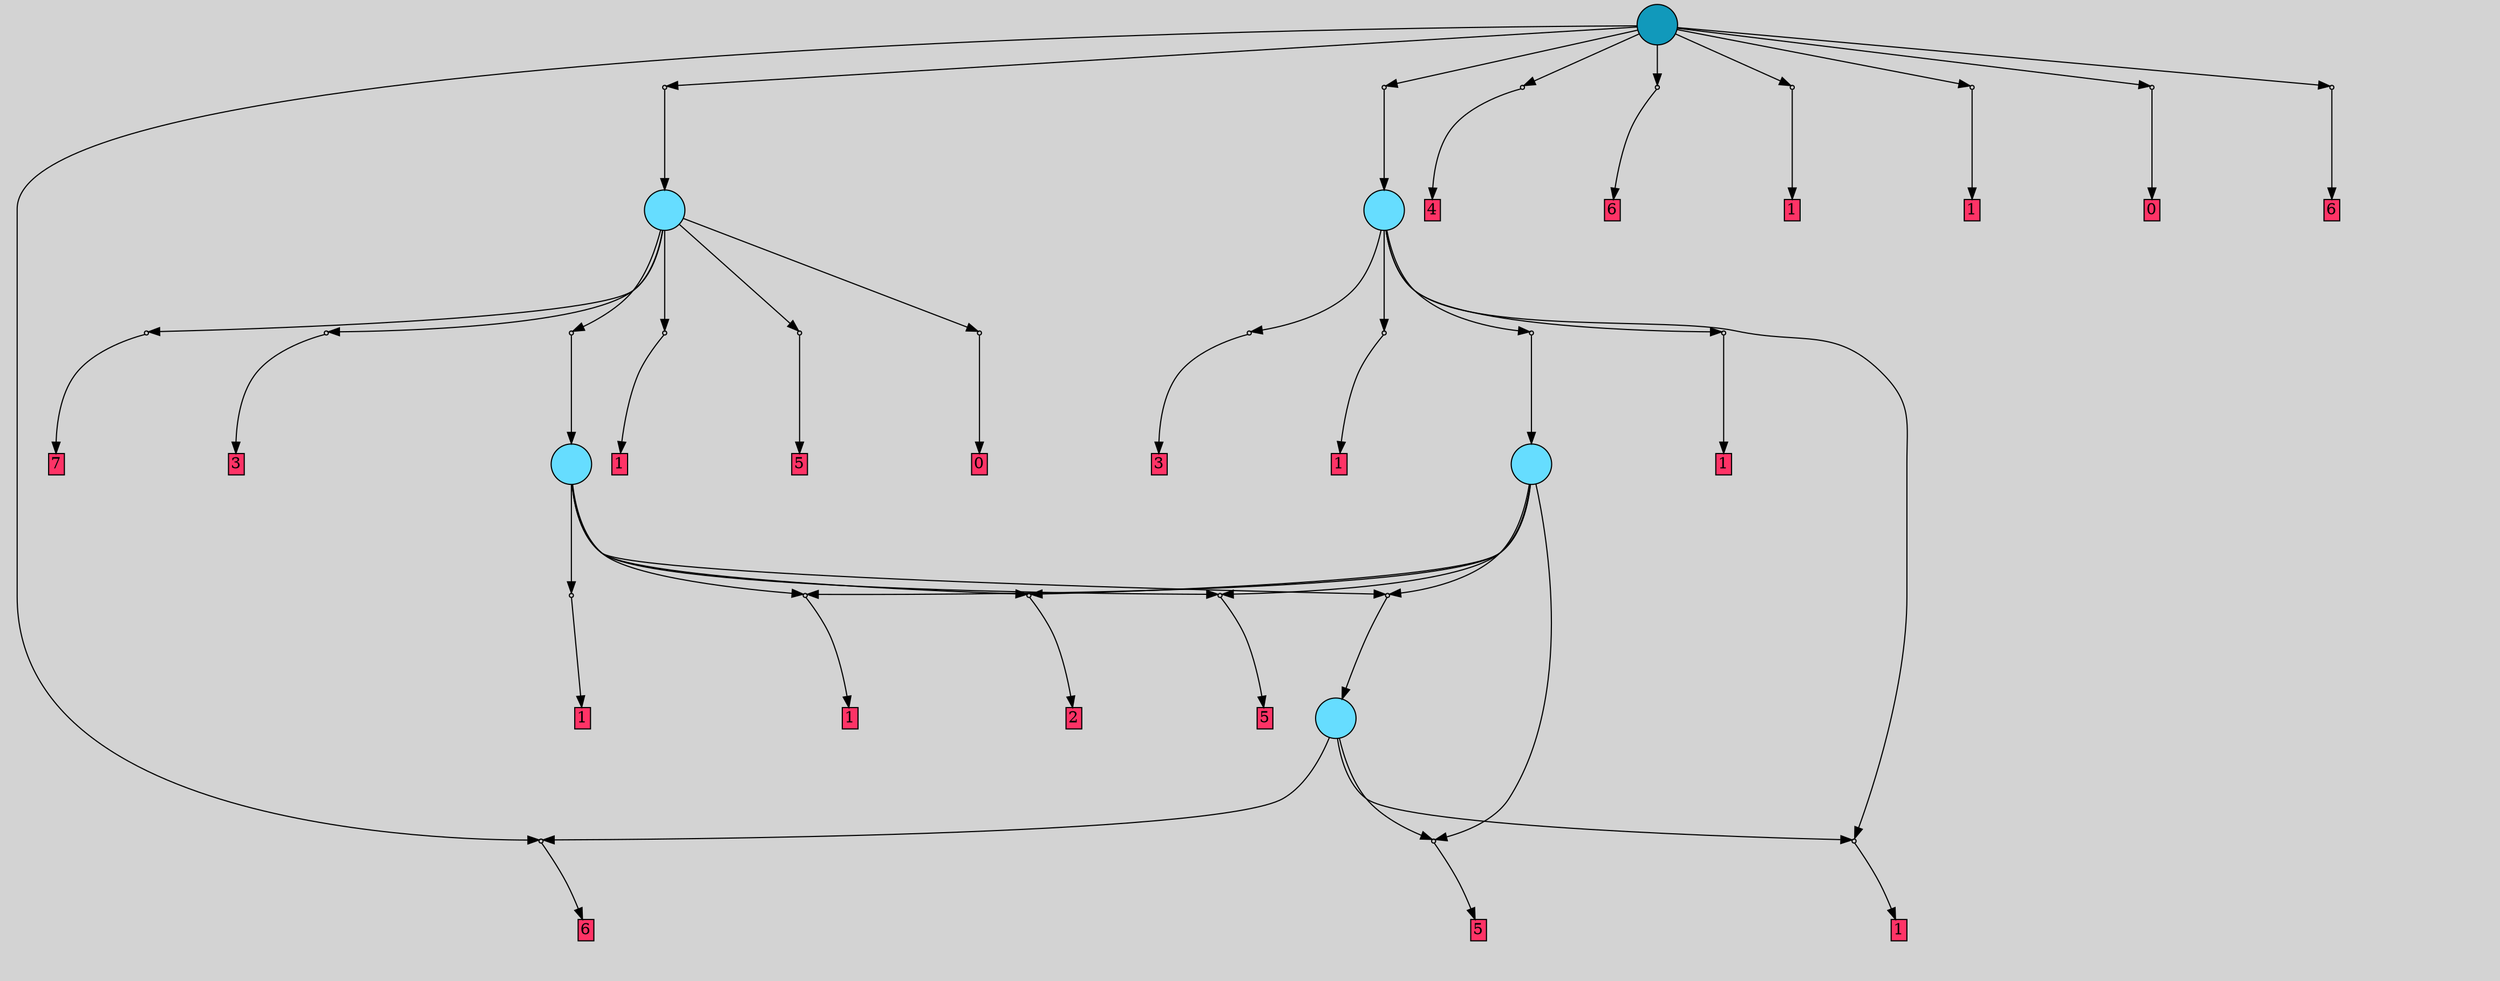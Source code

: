 // File exported with GEGELATI v1.3.1
// On the 2024-07-07 17:14:34
// With the MARL::MarlTPGGraphDotExporter
digraph{
	graph[pad = "0.212, 0.055" bgcolor = lightgray]
	node[shape=circle style = filled label = ""]
		T9 [fillcolor="#66ddff"]
		T38 [fillcolor="#66ddff"]
		T40 [fillcolor="#66ddff"]
		T45 [fillcolor="#66ddff"]
		T116 [fillcolor="#66ddff"]
		T119 [fillcolor="#1199bb"]
		P3121 [fillcolor="#cccccc" shape=point] //
		I3121 [shape=box style=invis label="6|7&2|3#4|0&#92;n6|4&1|3#4|7&#92;n"]
		P3121 -> I3121[style=invis]
		A2614 [fillcolor="#ff3366" shape=box margin=0.03 width=0 height=0 label="5"]
		T9 -> P3121 -> A2614
		P3122 [fillcolor="#cccccc" shape=point] //
		I3122 [shape=box style=invis label="0|6&0|6#3|3&#92;n3|0&1|7#1|5&#92;n2|1&2|3#1|3&#92;n3|2&1|3#1|0&#92;n0|6&3|1#1|4&#92;n"]
		P3122 -> I3122[style=invis]
		A2615 [fillcolor="#ff3366" shape=box margin=0.03 width=0 height=0 label="6"]
		T9 -> P3122 -> A2615
		P3123 [fillcolor="#cccccc" shape=point] //
		I3123 [shape=box style=invis label="5|3&2|3#2|7&#92;n"]
		P3123 -> I3123[style=invis]
		A2616 [fillcolor="#ff3366" shape=box margin=0.03 width=0 height=0 label="1"]
		T9 -> P3123 -> A2616
		P3124 [fillcolor="#cccccc" shape=point] //
		I3124 [shape=box style=invis label="0|0&0|3#2|4&#92;n5|3&3|1#1|0&#92;n"]
		P3124 -> I3124[style=invis]
		A2617 [fillcolor="#ff3366" shape=box margin=0.03 width=0 height=0 label="5"]
		T38 -> P3124 -> A2617
		P3125 [fillcolor="#cccccc" shape=point] //
		I3125 [shape=box style=invis label="5|2&4|4#2|3&#92;n6|4&0|7#4|1&#92;n0|4&2|3#3|3&#92;n5|7&1|1#4|0&#92;n0|0&2|3#2|7&#92;n0|3&0|1#2|1&#92;n5|7&1|2#2|7&#92;n0|2&3|0#0|2&#92;n8|7&4|7#2|0&#92;n"]
		P3125 -> I3125[style=invis]
		A2618 [fillcolor="#ff3366" shape=box margin=0.03 width=0 height=0 label="1"]
		T38 -> P3125 -> A2618
		T38 -> P3121
		P3126 [fillcolor="#cccccc" shape=point] //
		I3126 [shape=box style=invis label="4|0&0|7#1|4&#92;n0|5&4|5#1|4&#92;n1|0&4|4#3|7&#92;n2|0&0|3#0|6&#92;n3|0&0|0#2|0&#92;n1|7&1|6#4|0&#92;n7|7&2|4#0|6&#92;n3|6&4|1#0|4&#92;n7|1&2|0#3|4&#92;n"]
		P3126 -> I3126[style=invis]
		A2619 [fillcolor="#ff3366" shape=box margin=0.03 width=0 height=0 label="2"]
		T38 -> P3126 -> A2619
		P3127 [fillcolor="#cccccc" shape=point] //
		I3127 [shape=box style=invis label="2|0&4|0#2|2&#92;n8|3&1|2#2|6&#92;n3|2&1|1#1|0&#92;n0|6&3|1#1|4&#92;n4|2&3|6#3|6&#92;n2|1&2|3#1|3&#92;n0|3&0|5#3|3&#92;n4|2&3|4#2|6&#92;n"]
		P3127 -> I3127[style=invis]
		T38 -> P3127 -> T9
		T40 -> P3124
		T40 -> P3125
		T40 -> P3126
		T40 -> P3127
		P3128 [fillcolor="#cccccc" shape=point] //
		I3128 [shape=box style=invis label="0|0&2|3#2|7&#92;n6|4&0|7#4|1&#92;n0|3&0|1#2|1&#92;n8|1&3|6#1|1&#92;n5|7&1|1#4|0&#92;n5|2&4|4#2|3&#92;n0|4&2|3#3|3&#92;n5|7&1|2#2|7&#92;n0|2&3|0#0|0&#92;n"]
		P3128 -> I3128[style=invis]
		A2620 [fillcolor="#ff3366" shape=box margin=0.03 width=0 height=0 label="1"]
		T40 -> P3128 -> A2620
		P3129 [fillcolor="#cccccc" shape=point] //
		I3129 [shape=box style=invis label="6|0&2|6#2|1&#92;n2|3&2|3#1|0&#92;n"]
		P3129 -> I3129[style=invis]
		A2621 [fillcolor="#ff3366" shape=box margin=0.03 width=0 height=0 label="3"]
		T45 -> P3129 -> A2621
		P3130 [fillcolor="#cccccc" shape=point] //
		I3130 [shape=box style=invis label="5|2&4|4#2|3&#92;n6|4&0|7#4|1&#92;n0|3&0|1#2|1&#92;n5|7&1|1#4|0&#92;n0|0&2|3#2|7&#92;n0|4&2|3#3|3&#92;n5|7&1|2#2|7&#92;n0|2&3|0#0|2&#92;n"]
		P3130 -> I3130[style=invis]
		A2622 [fillcolor="#ff3366" shape=box margin=0.03 width=0 height=0 label="1"]
		T45 -> P3130 -> A2622
		T45 -> P3123
		P3131 [fillcolor="#cccccc" shape=point] //
		I3131 [shape=box style=invis label="8|6&1|1#4|6&#92;n4|6&1|2#4|5&#92;n3|5&1|3#4|0&#92;n4|0&3|1#4|6&#92;n3|0&0|2#0|3&#92;n"]
		P3131 -> I3131[style=invis]
		A2623 [fillcolor="#ff3366" shape=box margin=0.03 width=0 height=0 label="1"]
		T45 -> P3131 -> A2623
		P3132 [fillcolor="#cccccc" shape=point] //
		I3132 [shape=box style=invis label="6|3&4|3#3|2&#92;n3|2&0|1#3|2&#92;n6|0&0|2#3|5&#92;n2|0&3|7#1|7&#92;n0|7&1|5#3|1&#92;n8|5&0|4#1|2&#92;n"]
		P3132 -> I3132[style=invis]
		T45 -> P3132 -> T38
		P3133 [fillcolor="#cccccc" shape=point] //
		I3133 [shape=box style=invis label="7|3&0|2#2|1&#92;n4|0&4|0#4|6&#92;n"]
		P3133 -> I3133[style=invis]
		T116 -> P3133 -> T40
		P3134 [fillcolor="#cccccc" shape=point] //
		I3134 [shape=box style=invis label="1|6&3|5#1|4&#92;n6|2&2|5#0|3&#92;n3|0&4|1#1|3&#92;n7|7&2|6#2|6&#92;n0|2&4|5#4|3&#92;n2|0&0|7#2|4&#92;n4|6&1|7#3|0&#92;n"]
		P3134 -> I3134[style=invis]
		A2624 [fillcolor="#ff3366" shape=box margin=0.03 width=0 height=0 label="7"]
		T116 -> P3134 -> A2624
		P3135 [fillcolor="#cccccc" shape=point] //
		I3135 [shape=box style=invis label="2|0&4|0#2|2&#92;n8|3&1|6#2|6&#92;n3|2&1|1#1|0&#92;n0|6&3|1#1|4&#92;n0|3&0|5#3|3&#92;n2|1&2|3#1|3&#92;n4|2&3|4#2|6&#92;n"]
		P3135 -> I3135[style=invis]
		A2625 [fillcolor="#ff3366" shape=box margin=0.03 width=0 height=0 label="3"]
		T116 -> P3135 -> A2625
		P3136 [fillcolor="#cccccc" shape=point] //
		I3136 [shape=box style=invis label="8|7&4|7#0|2&#92;n7|4&3|3#3|2&#92;n6|4&0|7#4|1&#92;n0|3&0|1#2|1&#92;n5|7&1|1#4|0&#92;n5|7&1|2#2|7&#92;n0|4&2|3#3|3&#92;n0|0&2|3#2|7&#92;n5|2&4|4#2|3&#92;n0|2&3|0#0|2&#92;n"]
		P3136 -> I3136[style=invis]
		A2626 [fillcolor="#ff3366" shape=box margin=0.03 width=0 height=0 label="1"]
		T116 -> P3136 -> A2626
		P3137 [fillcolor="#cccccc" shape=point] //
		I3137 [shape=box style=invis label="1|7&0|2#4|1&#92;n7|0&1|2#0|6&#92;n6|7&3|5#2|1&#92;n"]
		P3137 -> I3137[style=invis]
		A2627 [fillcolor="#ff3366" shape=box margin=0.03 width=0 height=0 label="5"]
		T116 -> P3137 -> A2627
		P3138 [fillcolor="#cccccc" shape=point] //
		I3138 [shape=box style=invis label="1|7&2|3#1|4&#92;n0|2&4|4#4|0&#92;n0|2&0|1#3|6&#92;n0|6&1|0#4|4&#92;n4|0&1|3#2|3&#92;n4|1&0|3#0|7&#92;n6|4&2|2#4|1&#92;n1|5&3|7#4|6&#92;n2|2&3|3#1|2&#92;n"]
		P3138 -> I3138[style=invis]
		A2628 [fillcolor="#ff3366" shape=box margin=0.03 width=0 height=0 label="0"]
		T116 -> P3138 -> A2628
		P3139 [fillcolor="#cccccc" shape=point] //
		I3139 [shape=box style=invis label="8|6&1|7#4|5&#92;n0|0&4|0#1|6&#92;n3|2&0|1#2|1&#92;n"]
		P3139 -> I3139[style=invis]
		T119 -> P3139 -> T116
		P3140 [fillcolor="#cccccc" shape=point] //
		I3140 [shape=box style=invis label="4|6&2|3#3|7&#92;n1|7&3|2#1|1&#92;n1|0&4|0#2|6&#92;n3|0&2|6#0|6&#92;n0|3&2|5#1|1&#92;n2|0&2|5#3|3&#92;n4|7&3|0#0|7&#92;n4|5&0|3#1|1&#92;n"]
		P3140 -> I3140[style=invis]
		A2629 [fillcolor="#ff3366" shape=box margin=0.03 width=0 height=0 label="4"]
		T119 -> P3140 -> A2629
		P3141 [fillcolor="#cccccc" shape=point] //
		I3141 [shape=box style=invis label="0|6&0|6#3|3&#92;n3|2&1|3#1|0&#92;n2|1&2|3#1|3&#92;n4|5&3|6#3|4&#92;n3|0&1|5#1|5&#92;n0|6&3|1#1|4&#92;n"]
		P3141 -> I3141[style=invis]
		A2630 [fillcolor="#ff3366" shape=box margin=0.03 width=0 height=0 label="6"]
		T119 -> P3141 -> A2630
		P3142 [fillcolor="#cccccc" shape=point] //
		I3142 [shape=box style=invis label="5|0&3|0#1|0&#92;n2|3&2|6#1|4&#92;n"]
		P3142 -> I3142[style=invis]
		A2631 [fillcolor="#ff3366" shape=box margin=0.03 width=0 height=0 label="1"]
		T119 -> P3142 -> A2631
		P3143 [fillcolor="#cccccc" shape=point] //
		I3143 [shape=box style=invis label="8|2&4|7#0|2&#92;n7|4&3|3#3|2&#92;n6|4&0|7#4|1&#92;n0|3&0|1#2|1&#92;n0|2&3|0#0|2&#92;n0|4&2|3#3|3&#92;n0|0&2|3#2|7&#92;n5|2&4|4#2|3&#92;n5|7&1|2#2|7&#92;n"]
		P3143 -> I3143[style=invis]
		A2632 [fillcolor="#ff3366" shape=box margin=0.03 width=0 height=0 label="1"]
		T119 -> P3143 -> A2632
		P3144 [fillcolor="#cccccc" shape=point] //
		I3144 [shape=box style=invis label="7|0&4|2#2|6&#92;n2|3&3|3#1|5&#92;n2|5&3|7#0|5&#92;n8|2&2|7#4|1&#92;n3|5&1|2#4|6&#92;n6|4&3|1#3|0&#92;n"]
		P3144 -> I3144[style=invis]
		T119 -> P3144 -> T45
		P3145 [fillcolor="#cccccc" shape=point] //
		I3145 [shape=box style=invis label="1|7&2|3#1|4&#92;n0|2&4|4#4|0&#92;n0|2&0|1#3|6&#92;n3|3&2|1#4|7&#92;n0|6&1|0#4|4&#92;n4|0&1|3#2|3&#92;n4|1&0|3#0|7&#92;n1|5&1|7#4|6&#92;n6|4&2|2#4|1&#92;n"]
		P3145 -> I3145[style=invis]
		A2633 [fillcolor="#ff3366" shape=box margin=0.03 width=0 height=0 label="0"]
		T119 -> P3145 -> A2633
		P3146 [fillcolor="#cccccc" shape=point] //
		I3146 [shape=box style=invis label="1|6&3|5#1|4&#92;n0|2&4|5#3|3&#92;n6|2&2|4#0|3&#92;n2|1&2|3#0|3&#92;n7|7&2|6#2|6&#92;n3|0&4|1#1|3&#92;n2|0&0|7#2|4&#92;n4|6&1|7#3|0&#92;n"]
		P3146 -> I3146[style=invis]
		A2634 [fillcolor="#ff3366" shape=box margin=0.03 width=0 height=0 label="6"]
		T119 -> P3146 -> A2634
		T119 -> P3122
		{ rank= same T119 }
}
